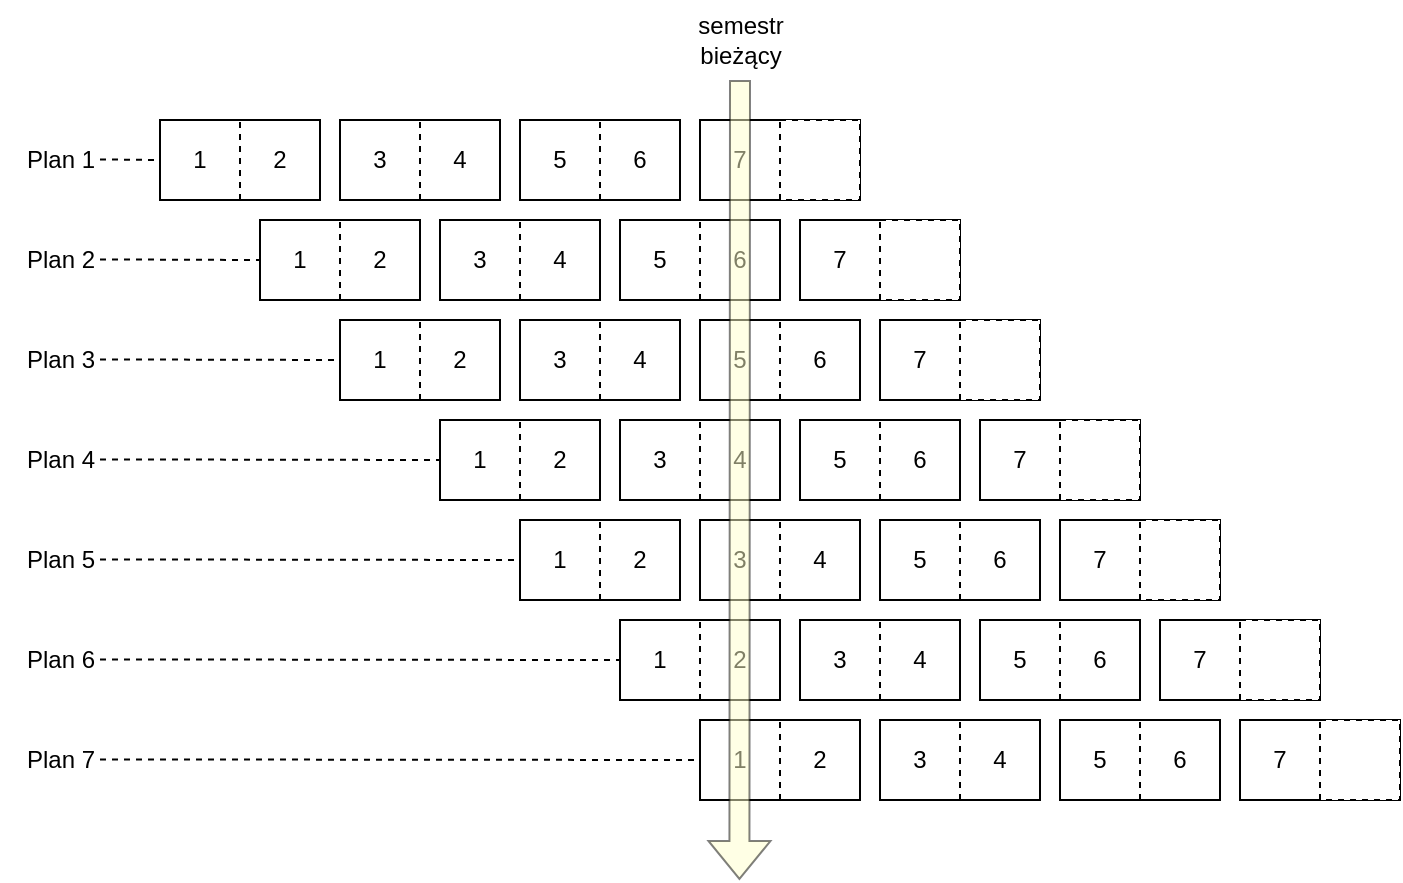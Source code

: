 <mxfile version="24.7.8">
  <diagram name="Strona-1" id="Xl9JMCwNvS2fO5U7rrJG">
    <mxGraphModel dx="1185" dy="639" grid="1" gridSize="10" guides="1" tooltips="1" connect="1" arrows="1" fold="1" page="1" pageScale="1" pageWidth="827" pageHeight="1169" math="0" shadow="0">
      <root>
        <mxCell id="0" />
        <mxCell id="1" parent="0" />
        <mxCell id="oQ5xpOscNwTSuBOCqcio-7" value="Plan 1" style="text;html=1;align=center;verticalAlign=middle;resizable=0;points=[];autosize=1;strokeColor=none;fillColor=none;" vertex="1" parent="1">
          <mxGeometry x="40" y="85" width="60" height="30" as="geometry" />
        </mxCell>
        <mxCell id="6Tp1pISN4fMK60HC6Saa-381" value="" style="group" parent="1" vertex="1" connectable="0">
          <mxGeometry x="390" y="380" width="350" height="40" as="geometry" />
        </mxCell>
        <mxCell id="6Tp1pISN4fMK60HC6Saa-382" value="" style="group" parent="6Tp1pISN4fMK60HC6Saa-381" vertex="1" connectable="0">
          <mxGeometry width="80" height="40" as="geometry" />
        </mxCell>
        <mxCell id="6Tp1pISN4fMK60HC6Saa-383" value="" style="rounded=0;whiteSpace=wrap;html=1;" parent="6Tp1pISN4fMK60HC6Saa-382" vertex="1">
          <mxGeometry width="80" height="40" as="geometry" />
        </mxCell>
        <mxCell id="6Tp1pISN4fMK60HC6Saa-384" value="" style="endArrow=none;dashed=1;html=1;rounded=0;exitX=0.5;exitY=1;exitDx=0;exitDy=0;" parent="6Tp1pISN4fMK60HC6Saa-382" source="6Tp1pISN4fMK60HC6Saa-383" edge="1">
          <mxGeometry width="50" height="50" relative="1" as="geometry">
            <mxPoint x="50" y="45" as="sourcePoint" />
            <mxPoint x="40" as="targetPoint" />
          </mxGeometry>
        </mxCell>
        <mxCell id="6Tp1pISN4fMK60HC6Saa-385" value="1" style="text;strokeColor=none;align=center;fillColor=none;html=1;verticalAlign=middle;whiteSpace=wrap;rounded=0;" parent="6Tp1pISN4fMK60HC6Saa-382" vertex="1">
          <mxGeometry width="40" height="40" as="geometry" />
        </mxCell>
        <mxCell id="6Tp1pISN4fMK60HC6Saa-386" value="2" style="text;strokeColor=none;align=center;fillColor=none;html=1;verticalAlign=middle;whiteSpace=wrap;rounded=0;" parent="6Tp1pISN4fMK60HC6Saa-382" vertex="1">
          <mxGeometry x="40" width="40" height="40" as="geometry" />
        </mxCell>
        <mxCell id="6Tp1pISN4fMK60HC6Saa-387" value="" style="group" parent="6Tp1pISN4fMK60HC6Saa-381" vertex="1" connectable="0">
          <mxGeometry x="90" width="80" height="40" as="geometry" />
        </mxCell>
        <mxCell id="6Tp1pISN4fMK60HC6Saa-388" value="" style="rounded=0;whiteSpace=wrap;html=1;" parent="6Tp1pISN4fMK60HC6Saa-387" vertex="1">
          <mxGeometry width="80" height="40" as="geometry" />
        </mxCell>
        <mxCell id="6Tp1pISN4fMK60HC6Saa-389" value="" style="endArrow=none;dashed=1;html=1;rounded=0;exitX=0.5;exitY=1;exitDx=0;exitDy=0;" parent="6Tp1pISN4fMK60HC6Saa-387" source="6Tp1pISN4fMK60HC6Saa-388" edge="1">
          <mxGeometry width="50" height="50" relative="1" as="geometry">
            <mxPoint x="50" y="45" as="sourcePoint" />
            <mxPoint x="40" as="targetPoint" />
          </mxGeometry>
        </mxCell>
        <mxCell id="6Tp1pISN4fMK60HC6Saa-390" value="3" style="text;strokeColor=none;align=center;fillColor=none;html=1;verticalAlign=middle;whiteSpace=wrap;rounded=0;" parent="6Tp1pISN4fMK60HC6Saa-387" vertex="1">
          <mxGeometry width="40" height="40" as="geometry" />
        </mxCell>
        <mxCell id="6Tp1pISN4fMK60HC6Saa-391" value="4" style="text;strokeColor=none;align=center;fillColor=none;html=1;verticalAlign=middle;whiteSpace=wrap;rounded=0;" parent="6Tp1pISN4fMK60HC6Saa-387" vertex="1">
          <mxGeometry x="40" width="40" height="40" as="geometry" />
        </mxCell>
        <mxCell id="6Tp1pISN4fMK60HC6Saa-392" value="" style="group" parent="6Tp1pISN4fMK60HC6Saa-381" vertex="1" connectable="0">
          <mxGeometry x="180" width="80" height="40" as="geometry" />
        </mxCell>
        <mxCell id="6Tp1pISN4fMK60HC6Saa-393" value="" style="rounded=0;whiteSpace=wrap;html=1;" parent="6Tp1pISN4fMK60HC6Saa-392" vertex="1">
          <mxGeometry width="80" height="40" as="geometry" />
        </mxCell>
        <mxCell id="6Tp1pISN4fMK60HC6Saa-394" value="" style="endArrow=none;dashed=1;html=1;rounded=0;exitX=0.5;exitY=1;exitDx=0;exitDy=0;" parent="6Tp1pISN4fMK60HC6Saa-392" source="6Tp1pISN4fMK60HC6Saa-393" edge="1">
          <mxGeometry width="50" height="50" relative="1" as="geometry">
            <mxPoint x="50" y="45" as="sourcePoint" />
            <mxPoint x="40" as="targetPoint" />
          </mxGeometry>
        </mxCell>
        <mxCell id="6Tp1pISN4fMK60HC6Saa-395" value="5" style="text;strokeColor=none;align=center;fillColor=none;html=1;verticalAlign=middle;whiteSpace=wrap;rounded=0;" parent="6Tp1pISN4fMK60HC6Saa-392" vertex="1">
          <mxGeometry width="40" height="40" as="geometry" />
        </mxCell>
        <mxCell id="6Tp1pISN4fMK60HC6Saa-396" value="6" style="text;strokeColor=none;align=center;fillColor=none;html=1;verticalAlign=middle;whiteSpace=wrap;rounded=0;" parent="6Tp1pISN4fMK60HC6Saa-392" vertex="1">
          <mxGeometry x="40" width="40" height="40" as="geometry" />
        </mxCell>
        <mxCell id="6Tp1pISN4fMK60HC6Saa-397" value="" style="group" parent="6Tp1pISN4fMK60HC6Saa-381" vertex="1" connectable="0">
          <mxGeometry x="270" width="80" height="40" as="geometry" />
        </mxCell>
        <mxCell id="6Tp1pISN4fMK60HC6Saa-398" value="" style="rounded=0;whiteSpace=wrap;html=1;" parent="6Tp1pISN4fMK60HC6Saa-397" vertex="1">
          <mxGeometry width="80" height="40" as="geometry" />
        </mxCell>
        <mxCell id="6Tp1pISN4fMK60HC6Saa-399" value="" style="endArrow=none;dashed=1;html=1;rounded=0;exitX=0.5;exitY=1;exitDx=0;exitDy=0;" parent="6Tp1pISN4fMK60HC6Saa-397" source="6Tp1pISN4fMK60HC6Saa-398" edge="1">
          <mxGeometry width="50" height="50" relative="1" as="geometry">
            <mxPoint x="50" y="45" as="sourcePoint" />
            <mxPoint x="40" as="targetPoint" />
          </mxGeometry>
        </mxCell>
        <mxCell id="6Tp1pISN4fMK60HC6Saa-400" value="7" style="text;strokeColor=none;align=center;fillColor=none;html=1;verticalAlign=middle;whiteSpace=wrap;rounded=0;" parent="6Tp1pISN4fMK60HC6Saa-397" vertex="1">
          <mxGeometry width="40" height="40" as="geometry" />
        </mxCell>
        <mxCell id="6Tp1pISN4fMK60HC6Saa-401" value="" style="whiteSpace=wrap;html=1;aspect=fixed;dashed=1;" parent="6Tp1pISN4fMK60HC6Saa-397" vertex="1">
          <mxGeometry x="40" width="40" height="40" as="geometry" />
        </mxCell>
        <mxCell id="6Tp1pISN4fMK60HC6Saa-360" value="" style="group" parent="1" vertex="1" connectable="0">
          <mxGeometry x="350" y="330" width="350" height="40" as="geometry" />
        </mxCell>
        <mxCell id="6Tp1pISN4fMK60HC6Saa-361" value="" style="group" parent="6Tp1pISN4fMK60HC6Saa-360" vertex="1" connectable="0">
          <mxGeometry width="80" height="40" as="geometry" />
        </mxCell>
        <mxCell id="6Tp1pISN4fMK60HC6Saa-362" value="" style="rounded=0;whiteSpace=wrap;html=1;" parent="6Tp1pISN4fMK60HC6Saa-361" vertex="1">
          <mxGeometry width="80" height="40" as="geometry" />
        </mxCell>
        <mxCell id="6Tp1pISN4fMK60HC6Saa-363" value="" style="endArrow=none;dashed=1;html=1;rounded=0;exitX=0.5;exitY=1;exitDx=0;exitDy=0;" parent="6Tp1pISN4fMK60HC6Saa-361" source="6Tp1pISN4fMK60HC6Saa-362" edge="1">
          <mxGeometry width="50" height="50" relative="1" as="geometry">
            <mxPoint x="50" y="45" as="sourcePoint" />
            <mxPoint x="40" as="targetPoint" />
          </mxGeometry>
        </mxCell>
        <mxCell id="6Tp1pISN4fMK60HC6Saa-364" value="1" style="text;strokeColor=none;align=center;fillColor=none;html=1;verticalAlign=middle;whiteSpace=wrap;rounded=0;" parent="6Tp1pISN4fMK60HC6Saa-361" vertex="1">
          <mxGeometry width="40" height="40" as="geometry" />
        </mxCell>
        <mxCell id="6Tp1pISN4fMK60HC6Saa-365" value="2" style="text;strokeColor=none;align=center;fillColor=none;html=1;verticalAlign=middle;whiteSpace=wrap;rounded=0;" parent="6Tp1pISN4fMK60HC6Saa-361" vertex="1">
          <mxGeometry x="40" width="40" height="40" as="geometry" />
        </mxCell>
        <mxCell id="6Tp1pISN4fMK60HC6Saa-366" value="" style="group" parent="6Tp1pISN4fMK60HC6Saa-360" vertex="1" connectable="0">
          <mxGeometry x="90" width="80" height="40" as="geometry" />
        </mxCell>
        <mxCell id="6Tp1pISN4fMK60HC6Saa-367" value="" style="rounded=0;whiteSpace=wrap;html=1;" parent="6Tp1pISN4fMK60HC6Saa-366" vertex="1">
          <mxGeometry width="80" height="40" as="geometry" />
        </mxCell>
        <mxCell id="6Tp1pISN4fMK60HC6Saa-368" value="" style="endArrow=none;dashed=1;html=1;rounded=0;exitX=0.5;exitY=1;exitDx=0;exitDy=0;" parent="6Tp1pISN4fMK60HC6Saa-366" source="6Tp1pISN4fMK60HC6Saa-367" edge="1">
          <mxGeometry width="50" height="50" relative="1" as="geometry">
            <mxPoint x="50" y="45" as="sourcePoint" />
            <mxPoint x="40" as="targetPoint" />
          </mxGeometry>
        </mxCell>
        <mxCell id="6Tp1pISN4fMK60HC6Saa-369" value="3" style="text;strokeColor=none;align=center;fillColor=none;html=1;verticalAlign=middle;whiteSpace=wrap;rounded=0;" parent="6Tp1pISN4fMK60HC6Saa-366" vertex="1">
          <mxGeometry width="40" height="40" as="geometry" />
        </mxCell>
        <mxCell id="6Tp1pISN4fMK60HC6Saa-370" value="4" style="text;strokeColor=none;align=center;fillColor=none;html=1;verticalAlign=middle;whiteSpace=wrap;rounded=0;" parent="6Tp1pISN4fMK60HC6Saa-366" vertex="1">
          <mxGeometry x="40" width="40" height="40" as="geometry" />
        </mxCell>
        <mxCell id="6Tp1pISN4fMK60HC6Saa-371" value="" style="group" parent="6Tp1pISN4fMK60HC6Saa-360" vertex="1" connectable="0">
          <mxGeometry x="180" width="80" height="40" as="geometry" />
        </mxCell>
        <mxCell id="6Tp1pISN4fMK60HC6Saa-372" value="" style="rounded=0;whiteSpace=wrap;html=1;" parent="6Tp1pISN4fMK60HC6Saa-371" vertex="1">
          <mxGeometry width="80" height="40" as="geometry" />
        </mxCell>
        <mxCell id="6Tp1pISN4fMK60HC6Saa-373" value="" style="endArrow=none;dashed=1;html=1;rounded=0;exitX=0.5;exitY=1;exitDx=0;exitDy=0;" parent="6Tp1pISN4fMK60HC6Saa-371" source="6Tp1pISN4fMK60HC6Saa-372" edge="1">
          <mxGeometry width="50" height="50" relative="1" as="geometry">
            <mxPoint x="50" y="45" as="sourcePoint" />
            <mxPoint x="40" as="targetPoint" />
          </mxGeometry>
        </mxCell>
        <mxCell id="6Tp1pISN4fMK60HC6Saa-374" value="5" style="text;strokeColor=none;align=center;fillColor=none;html=1;verticalAlign=middle;whiteSpace=wrap;rounded=0;" parent="6Tp1pISN4fMK60HC6Saa-371" vertex="1">
          <mxGeometry width="40" height="40" as="geometry" />
        </mxCell>
        <mxCell id="6Tp1pISN4fMK60HC6Saa-375" value="6" style="text;strokeColor=none;align=center;fillColor=none;html=1;verticalAlign=middle;whiteSpace=wrap;rounded=0;" parent="6Tp1pISN4fMK60HC6Saa-371" vertex="1">
          <mxGeometry x="40" width="40" height="40" as="geometry" />
        </mxCell>
        <mxCell id="6Tp1pISN4fMK60HC6Saa-376" value="" style="group" parent="6Tp1pISN4fMK60HC6Saa-360" vertex="1" connectable="0">
          <mxGeometry x="270" width="80" height="40" as="geometry" />
        </mxCell>
        <mxCell id="6Tp1pISN4fMK60HC6Saa-377" value="" style="rounded=0;whiteSpace=wrap;html=1;" parent="6Tp1pISN4fMK60HC6Saa-376" vertex="1">
          <mxGeometry width="80" height="40" as="geometry" />
        </mxCell>
        <mxCell id="6Tp1pISN4fMK60HC6Saa-378" value="" style="endArrow=none;dashed=1;html=1;rounded=0;exitX=0.5;exitY=1;exitDx=0;exitDy=0;" parent="6Tp1pISN4fMK60HC6Saa-376" source="6Tp1pISN4fMK60HC6Saa-377" edge="1">
          <mxGeometry width="50" height="50" relative="1" as="geometry">
            <mxPoint x="50" y="45" as="sourcePoint" />
            <mxPoint x="40" as="targetPoint" />
          </mxGeometry>
        </mxCell>
        <mxCell id="6Tp1pISN4fMK60HC6Saa-379" value="7" style="text;strokeColor=none;align=center;fillColor=none;html=1;verticalAlign=middle;whiteSpace=wrap;rounded=0;" parent="6Tp1pISN4fMK60HC6Saa-376" vertex="1">
          <mxGeometry width="40" height="40" as="geometry" />
        </mxCell>
        <mxCell id="6Tp1pISN4fMK60HC6Saa-380" value="" style="whiteSpace=wrap;html=1;aspect=fixed;dashed=1;" parent="6Tp1pISN4fMK60HC6Saa-376" vertex="1">
          <mxGeometry x="40" width="40" height="40" as="geometry" />
        </mxCell>
        <mxCell id="6Tp1pISN4fMK60HC6Saa-339" value="" style="group" parent="1" vertex="1" connectable="0">
          <mxGeometry x="300" y="280" width="350" height="40" as="geometry" />
        </mxCell>
        <mxCell id="6Tp1pISN4fMK60HC6Saa-340" value="" style="group" parent="6Tp1pISN4fMK60HC6Saa-339" vertex="1" connectable="0">
          <mxGeometry width="80" height="40" as="geometry" />
        </mxCell>
        <mxCell id="6Tp1pISN4fMK60HC6Saa-341" value="" style="rounded=0;whiteSpace=wrap;html=1;" parent="6Tp1pISN4fMK60HC6Saa-340" vertex="1">
          <mxGeometry width="80" height="40" as="geometry" />
        </mxCell>
        <mxCell id="6Tp1pISN4fMK60HC6Saa-342" value="" style="endArrow=none;dashed=1;html=1;rounded=0;exitX=0.5;exitY=1;exitDx=0;exitDy=0;" parent="6Tp1pISN4fMK60HC6Saa-340" source="6Tp1pISN4fMK60HC6Saa-341" edge="1">
          <mxGeometry width="50" height="50" relative="1" as="geometry">
            <mxPoint x="50" y="45" as="sourcePoint" />
            <mxPoint x="40" as="targetPoint" />
          </mxGeometry>
        </mxCell>
        <mxCell id="6Tp1pISN4fMK60HC6Saa-343" value="1" style="text;strokeColor=none;align=center;fillColor=none;html=1;verticalAlign=middle;whiteSpace=wrap;rounded=0;" parent="6Tp1pISN4fMK60HC6Saa-340" vertex="1">
          <mxGeometry width="40" height="40" as="geometry" />
        </mxCell>
        <mxCell id="6Tp1pISN4fMK60HC6Saa-344" value="2" style="text;strokeColor=none;align=center;fillColor=none;html=1;verticalAlign=middle;whiteSpace=wrap;rounded=0;" parent="6Tp1pISN4fMK60HC6Saa-340" vertex="1">
          <mxGeometry x="40" width="40" height="40" as="geometry" />
        </mxCell>
        <mxCell id="6Tp1pISN4fMK60HC6Saa-345" value="" style="group" parent="6Tp1pISN4fMK60HC6Saa-339" vertex="1" connectable="0">
          <mxGeometry x="90" width="80" height="40" as="geometry" />
        </mxCell>
        <mxCell id="6Tp1pISN4fMK60HC6Saa-346" value="" style="rounded=0;whiteSpace=wrap;html=1;" parent="6Tp1pISN4fMK60HC6Saa-345" vertex="1">
          <mxGeometry width="80" height="40" as="geometry" />
        </mxCell>
        <mxCell id="6Tp1pISN4fMK60HC6Saa-347" value="" style="endArrow=none;dashed=1;html=1;rounded=0;exitX=0.5;exitY=1;exitDx=0;exitDy=0;" parent="6Tp1pISN4fMK60HC6Saa-345" source="6Tp1pISN4fMK60HC6Saa-346" edge="1">
          <mxGeometry width="50" height="50" relative="1" as="geometry">
            <mxPoint x="50" y="45" as="sourcePoint" />
            <mxPoint x="40" as="targetPoint" />
          </mxGeometry>
        </mxCell>
        <mxCell id="6Tp1pISN4fMK60HC6Saa-348" value="3" style="text;strokeColor=none;align=center;fillColor=none;html=1;verticalAlign=middle;whiteSpace=wrap;rounded=0;" parent="6Tp1pISN4fMK60HC6Saa-345" vertex="1">
          <mxGeometry width="40" height="40" as="geometry" />
        </mxCell>
        <mxCell id="6Tp1pISN4fMK60HC6Saa-349" value="4" style="text;strokeColor=none;align=center;fillColor=none;html=1;verticalAlign=middle;whiteSpace=wrap;rounded=0;" parent="6Tp1pISN4fMK60HC6Saa-345" vertex="1">
          <mxGeometry x="40" width="40" height="40" as="geometry" />
        </mxCell>
        <mxCell id="6Tp1pISN4fMK60HC6Saa-350" value="" style="group" parent="6Tp1pISN4fMK60HC6Saa-339" vertex="1" connectable="0">
          <mxGeometry x="180" width="80" height="40" as="geometry" />
        </mxCell>
        <mxCell id="6Tp1pISN4fMK60HC6Saa-351" value="" style="rounded=0;whiteSpace=wrap;html=1;" parent="6Tp1pISN4fMK60HC6Saa-350" vertex="1">
          <mxGeometry width="80" height="40" as="geometry" />
        </mxCell>
        <mxCell id="6Tp1pISN4fMK60HC6Saa-352" value="" style="endArrow=none;dashed=1;html=1;rounded=0;exitX=0.5;exitY=1;exitDx=0;exitDy=0;" parent="6Tp1pISN4fMK60HC6Saa-350" source="6Tp1pISN4fMK60HC6Saa-351" edge="1">
          <mxGeometry width="50" height="50" relative="1" as="geometry">
            <mxPoint x="50" y="45" as="sourcePoint" />
            <mxPoint x="40" as="targetPoint" />
          </mxGeometry>
        </mxCell>
        <mxCell id="6Tp1pISN4fMK60HC6Saa-353" value="5" style="text;strokeColor=none;align=center;fillColor=none;html=1;verticalAlign=middle;whiteSpace=wrap;rounded=0;" parent="6Tp1pISN4fMK60HC6Saa-350" vertex="1">
          <mxGeometry width="40" height="40" as="geometry" />
        </mxCell>
        <mxCell id="6Tp1pISN4fMK60HC6Saa-354" value="6" style="text;strokeColor=none;align=center;fillColor=none;html=1;verticalAlign=middle;whiteSpace=wrap;rounded=0;" parent="6Tp1pISN4fMK60HC6Saa-350" vertex="1">
          <mxGeometry x="40" width="40" height="40" as="geometry" />
        </mxCell>
        <mxCell id="6Tp1pISN4fMK60HC6Saa-355" value="" style="group" parent="6Tp1pISN4fMK60HC6Saa-339" vertex="1" connectable="0">
          <mxGeometry x="270" width="80" height="40" as="geometry" />
        </mxCell>
        <mxCell id="6Tp1pISN4fMK60HC6Saa-356" value="" style="rounded=0;whiteSpace=wrap;html=1;" parent="6Tp1pISN4fMK60HC6Saa-355" vertex="1">
          <mxGeometry width="80" height="40" as="geometry" />
        </mxCell>
        <mxCell id="6Tp1pISN4fMK60HC6Saa-357" value="" style="endArrow=none;dashed=1;html=1;rounded=0;exitX=0.5;exitY=1;exitDx=0;exitDy=0;" parent="6Tp1pISN4fMK60HC6Saa-355" source="6Tp1pISN4fMK60HC6Saa-356" edge="1">
          <mxGeometry width="50" height="50" relative="1" as="geometry">
            <mxPoint x="50" y="45" as="sourcePoint" />
            <mxPoint x="40" as="targetPoint" />
          </mxGeometry>
        </mxCell>
        <mxCell id="6Tp1pISN4fMK60HC6Saa-358" value="7" style="text;strokeColor=none;align=center;fillColor=none;html=1;verticalAlign=middle;whiteSpace=wrap;rounded=0;" parent="6Tp1pISN4fMK60HC6Saa-355" vertex="1">
          <mxGeometry width="40" height="40" as="geometry" />
        </mxCell>
        <mxCell id="6Tp1pISN4fMK60HC6Saa-359" value="" style="whiteSpace=wrap;html=1;aspect=fixed;dashed=1;" parent="6Tp1pISN4fMK60HC6Saa-355" vertex="1">
          <mxGeometry x="40" width="40" height="40" as="geometry" />
        </mxCell>
        <mxCell id="6Tp1pISN4fMK60HC6Saa-275" value="" style="group" parent="1" vertex="1" connectable="0">
          <mxGeometry x="120" y="80" width="350" height="40" as="geometry" />
        </mxCell>
        <mxCell id="6Tp1pISN4fMK60HC6Saa-3" value="" style="group" parent="6Tp1pISN4fMK60HC6Saa-275" vertex="1" connectable="0">
          <mxGeometry width="80" height="40" as="geometry" />
        </mxCell>
        <mxCell id="6Tp1pISN4fMK60HC6Saa-1" value="" style="rounded=0;whiteSpace=wrap;html=1;" parent="6Tp1pISN4fMK60HC6Saa-3" vertex="1">
          <mxGeometry width="80" height="40" as="geometry" />
        </mxCell>
        <mxCell id="6Tp1pISN4fMK60HC6Saa-2" value="" style="endArrow=none;dashed=1;html=1;rounded=0;exitX=0.5;exitY=1;exitDx=0;exitDy=0;" parent="6Tp1pISN4fMK60HC6Saa-3" source="6Tp1pISN4fMK60HC6Saa-1" edge="1">
          <mxGeometry width="50" height="50" relative="1" as="geometry">
            <mxPoint x="50" y="45" as="sourcePoint" />
            <mxPoint x="40" as="targetPoint" />
          </mxGeometry>
        </mxCell>
        <mxCell id="6Tp1pISN4fMK60HC6Saa-4" value="1" style="text;strokeColor=none;align=center;fillColor=none;html=1;verticalAlign=middle;whiteSpace=wrap;rounded=0;" parent="6Tp1pISN4fMK60HC6Saa-3" vertex="1">
          <mxGeometry width="40" height="40" as="geometry" />
        </mxCell>
        <mxCell id="6Tp1pISN4fMK60HC6Saa-9" value="2" style="text;strokeColor=none;align=center;fillColor=none;html=1;verticalAlign=middle;whiteSpace=wrap;rounded=0;" parent="6Tp1pISN4fMK60HC6Saa-3" vertex="1">
          <mxGeometry x="40" width="40" height="40" as="geometry" />
        </mxCell>
        <mxCell id="oQ5xpOscNwTSuBOCqcio-14" value="" style="endArrow=none;dashed=1;html=1;rounded=0;" edge="1" parent="6Tp1pISN4fMK60HC6Saa-3">
          <mxGeometry width="50" height="50" relative="1" as="geometry">
            <mxPoint x="-30" y="19.71" as="sourcePoint" />
            <mxPoint y="20" as="targetPoint" />
          </mxGeometry>
        </mxCell>
        <mxCell id="6Tp1pISN4fMK60HC6Saa-10" value="" style="group" parent="6Tp1pISN4fMK60HC6Saa-275" vertex="1" connectable="0">
          <mxGeometry x="90" width="80" height="40" as="geometry" />
        </mxCell>
        <mxCell id="6Tp1pISN4fMK60HC6Saa-11" value="" style="rounded=0;whiteSpace=wrap;html=1;" parent="6Tp1pISN4fMK60HC6Saa-10" vertex="1">
          <mxGeometry width="80" height="40" as="geometry" />
        </mxCell>
        <mxCell id="6Tp1pISN4fMK60HC6Saa-12" value="" style="endArrow=none;dashed=1;html=1;rounded=0;exitX=0.5;exitY=1;exitDx=0;exitDy=0;" parent="6Tp1pISN4fMK60HC6Saa-10" source="6Tp1pISN4fMK60HC6Saa-11" edge="1">
          <mxGeometry width="50" height="50" relative="1" as="geometry">
            <mxPoint x="50" y="45" as="sourcePoint" />
            <mxPoint x="40" as="targetPoint" />
          </mxGeometry>
        </mxCell>
        <mxCell id="6Tp1pISN4fMK60HC6Saa-13" value="3" style="text;strokeColor=none;align=center;fillColor=none;html=1;verticalAlign=middle;whiteSpace=wrap;rounded=0;" parent="6Tp1pISN4fMK60HC6Saa-10" vertex="1">
          <mxGeometry width="40" height="40" as="geometry" />
        </mxCell>
        <mxCell id="6Tp1pISN4fMK60HC6Saa-14" value="4" style="text;strokeColor=none;align=center;fillColor=none;html=1;verticalAlign=middle;whiteSpace=wrap;rounded=0;" parent="6Tp1pISN4fMK60HC6Saa-10" vertex="1">
          <mxGeometry x="40" width="40" height="40" as="geometry" />
        </mxCell>
        <mxCell id="6Tp1pISN4fMK60HC6Saa-16" value="" style="group" parent="6Tp1pISN4fMK60HC6Saa-275" vertex="1" connectable="0">
          <mxGeometry x="180" width="80" height="40" as="geometry" />
        </mxCell>
        <mxCell id="6Tp1pISN4fMK60HC6Saa-17" value="" style="rounded=0;whiteSpace=wrap;html=1;" parent="6Tp1pISN4fMK60HC6Saa-16" vertex="1">
          <mxGeometry width="80" height="40" as="geometry" />
        </mxCell>
        <mxCell id="6Tp1pISN4fMK60HC6Saa-18" value="" style="endArrow=none;dashed=1;html=1;rounded=0;exitX=0.5;exitY=1;exitDx=0;exitDy=0;" parent="6Tp1pISN4fMK60HC6Saa-16" source="6Tp1pISN4fMK60HC6Saa-17" edge="1">
          <mxGeometry width="50" height="50" relative="1" as="geometry">
            <mxPoint x="50" y="45" as="sourcePoint" />
            <mxPoint x="40" as="targetPoint" />
          </mxGeometry>
        </mxCell>
        <mxCell id="6Tp1pISN4fMK60HC6Saa-19" value="5" style="text;strokeColor=none;align=center;fillColor=none;html=1;verticalAlign=middle;whiteSpace=wrap;rounded=0;" parent="6Tp1pISN4fMK60HC6Saa-16" vertex="1">
          <mxGeometry width="40" height="40" as="geometry" />
        </mxCell>
        <mxCell id="6Tp1pISN4fMK60HC6Saa-20" value="6" style="text;strokeColor=none;align=center;fillColor=none;html=1;verticalAlign=middle;whiteSpace=wrap;rounded=0;" parent="6Tp1pISN4fMK60HC6Saa-16" vertex="1">
          <mxGeometry x="40" width="40" height="40" as="geometry" />
        </mxCell>
        <mxCell id="6Tp1pISN4fMK60HC6Saa-21" value="" style="group" parent="6Tp1pISN4fMK60HC6Saa-275" vertex="1" connectable="0">
          <mxGeometry x="270" width="80" height="40" as="geometry" />
        </mxCell>
        <mxCell id="6Tp1pISN4fMK60HC6Saa-22" value="" style="rounded=0;whiteSpace=wrap;html=1;" parent="6Tp1pISN4fMK60HC6Saa-21" vertex="1">
          <mxGeometry width="80" height="40" as="geometry" />
        </mxCell>
        <mxCell id="6Tp1pISN4fMK60HC6Saa-23" value="" style="endArrow=none;dashed=1;html=1;rounded=0;exitX=0.5;exitY=1;exitDx=0;exitDy=0;" parent="6Tp1pISN4fMK60HC6Saa-21" source="6Tp1pISN4fMK60HC6Saa-22" edge="1">
          <mxGeometry width="50" height="50" relative="1" as="geometry">
            <mxPoint x="50" y="45" as="sourcePoint" />
            <mxPoint x="40" as="targetPoint" />
          </mxGeometry>
        </mxCell>
        <mxCell id="6Tp1pISN4fMK60HC6Saa-24" value="7" style="text;strokeColor=none;align=center;fillColor=none;html=1;verticalAlign=middle;whiteSpace=wrap;rounded=0;" parent="6Tp1pISN4fMK60HC6Saa-21" vertex="1">
          <mxGeometry width="40" height="40" as="geometry" />
        </mxCell>
        <mxCell id="6Tp1pISN4fMK60HC6Saa-26" value="" style="whiteSpace=wrap;html=1;aspect=fixed;dashed=1;" parent="6Tp1pISN4fMK60HC6Saa-21" vertex="1">
          <mxGeometry x="40" width="40" height="40" as="geometry" />
        </mxCell>
        <mxCell id="6Tp1pISN4fMK60HC6Saa-276" value="" style="group" parent="1" vertex="1" connectable="0">
          <mxGeometry x="170" y="130" width="350" height="40" as="geometry" />
        </mxCell>
        <mxCell id="6Tp1pISN4fMK60HC6Saa-277" value="" style="group" parent="6Tp1pISN4fMK60HC6Saa-276" vertex="1" connectable="0">
          <mxGeometry width="80" height="40" as="geometry" />
        </mxCell>
        <mxCell id="6Tp1pISN4fMK60HC6Saa-278" value="" style="rounded=0;whiteSpace=wrap;html=1;" parent="6Tp1pISN4fMK60HC6Saa-277" vertex="1">
          <mxGeometry width="80" height="40" as="geometry" />
        </mxCell>
        <mxCell id="6Tp1pISN4fMK60HC6Saa-279" value="" style="endArrow=none;dashed=1;html=1;rounded=0;exitX=0.5;exitY=1;exitDx=0;exitDy=0;" parent="6Tp1pISN4fMK60HC6Saa-277" source="6Tp1pISN4fMK60HC6Saa-278" edge="1">
          <mxGeometry width="50" height="50" relative="1" as="geometry">
            <mxPoint x="50" y="45" as="sourcePoint" />
            <mxPoint x="40" as="targetPoint" />
          </mxGeometry>
        </mxCell>
        <mxCell id="6Tp1pISN4fMK60HC6Saa-280" value="1" style="text;strokeColor=none;align=center;fillColor=none;html=1;verticalAlign=middle;whiteSpace=wrap;rounded=0;" parent="6Tp1pISN4fMK60HC6Saa-277" vertex="1">
          <mxGeometry width="40" height="40" as="geometry" />
        </mxCell>
        <mxCell id="6Tp1pISN4fMK60HC6Saa-281" value="2" style="text;strokeColor=none;align=center;fillColor=none;html=1;verticalAlign=middle;whiteSpace=wrap;rounded=0;" parent="6Tp1pISN4fMK60HC6Saa-277" vertex="1">
          <mxGeometry x="40" width="40" height="40" as="geometry" />
        </mxCell>
        <mxCell id="6Tp1pISN4fMK60HC6Saa-282" value="" style="group" parent="6Tp1pISN4fMK60HC6Saa-276" vertex="1" connectable="0">
          <mxGeometry x="90" width="80" height="40" as="geometry" />
        </mxCell>
        <mxCell id="6Tp1pISN4fMK60HC6Saa-283" value="" style="rounded=0;whiteSpace=wrap;html=1;" parent="6Tp1pISN4fMK60HC6Saa-282" vertex="1">
          <mxGeometry width="80" height="40" as="geometry" />
        </mxCell>
        <mxCell id="6Tp1pISN4fMK60HC6Saa-284" value="" style="endArrow=none;dashed=1;html=1;rounded=0;exitX=0.5;exitY=1;exitDx=0;exitDy=0;" parent="6Tp1pISN4fMK60HC6Saa-282" source="6Tp1pISN4fMK60HC6Saa-283" edge="1">
          <mxGeometry width="50" height="50" relative="1" as="geometry">
            <mxPoint x="50" y="45" as="sourcePoint" />
            <mxPoint x="40" as="targetPoint" />
          </mxGeometry>
        </mxCell>
        <mxCell id="6Tp1pISN4fMK60HC6Saa-285" value="3" style="text;strokeColor=none;align=center;fillColor=none;html=1;verticalAlign=middle;whiteSpace=wrap;rounded=0;" parent="6Tp1pISN4fMK60HC6Saa-282" vertex="1">
          <mxGeometry width="40" height="40" as="geometry" />
        </mxCell>
        <mxCell id="6Tp1pISN4fMK60HC6Saa-286" value="4" style="text;strokeColor=none;align=center;fillColor=none;html=1;verticalAlign=middle;whiteSpace=wrap;rounded=0;" parent="6Tp1pISN4fMK60HC6Saa-282" vertex="1">
          <mxGeometry x="40" width="40" height="40" as="geometry" />
        </mxCell>
        <mxCell id="6Tp1pISN4fMK60HC6Saa-287" value="" style="group" parent="6Tp1pISN4fMK60HC6Saa-276" vertex="1" connectable="0">
          <mxGeometry x="180" width="80" height="40" as="geometry" />
        </mxCell>
        <mxCell id="6Tp1pISN4fMK60HC6Saa-288" value="" style="rounded=0;whiteSpace=wrap;html=1;" parent="6Tp1pISN4fMK60HC6Saa-287" vertex="1">
          <mxGeometry width="80" height="40" as="geometry" />
        </mxCell>
        <mxCell id="6Tp1pISN4fMK60HC6Saa-289" value="" style="endArrow=none;dashed=1;html=1;rounded=0;exitX=0.5;exitY=1;exitDx=0;exitDy=0;" parent="6Tp1pISN4fMK60HC6Saa-287" source="6Tp1pISN4fMK60HC6Saa-288" edge="1">
          <mxGeometry width="50" height="50" relative="1" as="geometry">
            <mxPoint x="50" y="45" as="sourcePoint" />
            <mxPoint x="40" as="targetPoint" />
          </mxGeometry>
        </mxCell>
        <mxCell id="6Tp1pISN4fMK60HC6Saa-290" value="5" style="text;strokeColor=none;align=center;fillColor=none;html=1;verticalAlign=middle;whiteSpace=wrap;rounded=0;" parent="6Tp1pISN4fMK60HC6Saa-287" vertex="1">
          <mxGeometry width="40" height="40" as="geometry" />
        </mxCell>
        <mxCell id="6Tp1pISN4fMK60HC6Saa-291" value="6" style="text;strokeColor=none;align=center;fillColor=none;html=1;verticalAlign=middle;whiteSpace=wrap;rounded=0;" parent="6Tp1pISN4fMK60HC6Saa-287" vertex="1">
          <mxGeometry x="40" width="40" height="40" as="geometry" />
        </mxCell>
        <mxCell id="6Tp1pISN4fMK60HC6Saa-292" value="" style="group" parent="6Tp1pISN4fMK60HC6Saa-276" vertex="1" connectable="0">
          <mxGeometry x="270" width="80" height="40" as="geometry" />
        </mxCell>
        <mxCell id="6Tp1pISN4fMK60HC6Saa-293" value="" style="rounded=0;whiteSpace=wrap;html=1;" parent="6Tp1pISN4fMK60HC6Saa-292" vertex="1">
          <mxGeometry width="80" height="40" as="geometry" />
        </mxCell>
        <mxCell id="6Tp1pISN4fMK60HC6Saa-294" value="" style="endArrow=none;dashed=1;html=1;rounded=0;exitX=0.5;exitY=1;exitDx=0;exitDy=0;" parent="6Tp1pISN4fMK60HC6Saa-292" source="6Tp1pISN4fMK60HC6Saa-293" edge="1">
          <mxGeometry width="50" height="50" relative="1" as="geometry">
            <mxPoint x="50" y="45" as="sourcePoint" />
            <mxPoint x="40" as="targetPoint" />
          </mxGeometry>
        </mxCell>
        <mxCell id="6Tp1pISN4fMK60HC6Saa-295" value="7" style="text;strokeColor=none;align=center;fillColor=none;html=1;verticalAlign=middle;whiteSpace=wrap;rounded=0;" parent="6Tp1pISN4fMK60HC6Saa-292" vertex="1">
          <mxGeometry width="40" height="40" as="geometry" />
        </mxCell>
        <mxCell id="6Tp1pISN4fMK60HC6Saa-296" value="" style="whiteSpace=wrap;html=1;aspect=fixed;dashed=1;" parent="6Tp1pISN4fMK60HC6Saa-292" vertex="1">
          <mxGeometry x="40" width="40" height="40" as="geometry" />
        </mxCell>
        <mxCell id="6Tp1pISN4fMK60HC6Saa-297" value="" style="group" parent="1" vertex="1" connectable="0">
          <mxGeometry x="210" y="180" width="350" height="40" as="geometry" />
        </mxCell>
        <mxCell id="6Tp1pISN4fMK60HC6Saa-298" value="" style="group" parent="6Tp1pISN4fMK60HC6Saa-297" vertex="1" connectable="0">
          <mxGeometry width="80" height="40" as="geometry" />
        </mxCell>
        <mxCell id="6Tp1pISN4fMK60HC6Saa-299" value="" style="rounded=0;whiteSpace=wrap;html=1;" parent="6Tp1pISN4fMK60HC6Saa-298" vertex="1">
          <mxGeometry width="80" height="40" as="geometry" />
        </mxCell>
        <mxCell id="6Tp1pISN4fMK60HC6Saa-300" value="" style="endArrow=none;dashed=1;html=1;rounded=0;exitX=0.5;exitY=1;exitDx=0;exitDy=0;" parent="6Tp1pISN4fMK60HC6Saa-298" source="6Tp1pISN4fMK60HC6Saa-299" edge="1">
          <mxGeometry width="50" height="50" relative="1" as="geometry">
            <mxPoint x="50" y="45" as="sourcePoint" />
            <mxPoint x="40" as="targetPoint" />
          </mxGeometry>
        </mxCell>
        <mxCell id="6Tp1pISN4fMK60HC6Saa-301" value="1" style="text;strokeColor=none;align=center;fillColor=none;html=1;verticalAlign=middle;whiteSpace=wrap;rounded=0;" parent="6Tp1pISN4fMK60HC6Saa-298" vertex="1">
          <mxGeometry width="40" height="40" as="geometry" />
        </mxCell>
        <mxCell id="6Tp1pISN4fMK60HC6Saa-302" value="2" style="text;strokeColor=none;align=center;fillColor=none;html=1;verticalAlign=middle;whiteSpace=wrap;rounded=0;" parent="6Tp1pISN4fMK60HC6Saa-298" vertex="1">
          <mxGeometry x="40" width="40" height="40" as="geometry" />
        </mxCell>
        <mxCell id="6Tp1pISN4fMK60HC6Saa-303" value="" style="group" parent="6Tp1pISN4fMK60HC6Saa-297" vertex="1" connectable="0">
          <mxGeometry x="90" width="80" height="40" as="geometry" />
        </mxCell>
        <mxCell id="6Tp1pISN4fMK60HC6Saa-304" value="" style="rounded=0;whiteSpace=wrap;html=1;" parent="6Tp1pISN4fMK60HC6Saa-303" vertex="1">
          <mxGeometry width="80" height="40" as="geometry" />
        </mxCell>
        <mxCell id="6Tp1pISN4fMK60HC6Saa-305" value="" style="endArrow=none;dashed=1;html=1;rounded=0;exitX=0.5;exitY=1;exitDx=0;exitDy=0;" parent="6Tp1pISN4fMK60HC6Saa-303" source="6Tp1pISN4fMK60HC6Saa-304" edge="1">
          <mxGeometry width="50" height="50" relative="1" as="geometry">
            <mxPoint x="50" y="45" as="sourcePoint" />
            <mxPoint x="40" as="targetPoint" />
          </mxGeometry>
        </mxCell>
        <mxCell id="6Tp1pISN4fMK60HC6Saa-306" value="3" style="text;strokeColor=none;align=center;fillColor=none;html=1;verticalAlign=middle;whiteSpace=wrap;rounded=0;" parent="6Tp1pISN4fMK60HC6Saa-303" vertex="1">
          <mxGeometry width="40" height="40" as="geometry" />
        </mxCell>
        <mxCell id="6Tp1pISN4fMK60HC6Saa-307" value="4" style="text;strokeColor=none;align=center;fillColor=none;html=1;verticalAlign=middle;whiteSpace=wrap;rounded=0;" parent="6Tp1pISN4fMK60HC6Saa-303" vertex="1">
          <mxGeometry x="40" width="40" height="40" as="geometry" />
        </mxCell>
        <mxCell id="6Tp1pISN4fMK60HC6Saa-308" value="" style="group" parent="6Tp1pISN4fMK60HC6Saa-297" vertex="1" connectable="0">
          <mxGeometry x="180" width="80" height="40" as="geometry" />
        </mxCell>
        <mxCell id="6Tp1pISN4fMK60HC6Saa-309" value="" style="rounded=0;whiteSpace=wrap;html=1;" parent="6Tp1pISN4fMK60HC6Saa-308" vertex="1">
          <mxGeometry width="80" height="40" as="geometry" />
        </mxCell>
        <mxCell id="6Tp1pISN4fMK60HC6Saa-310" value="" style="endArrow=none;dashed=1;html=1;rounded=0;exitX=0.5;exitY=1;exitDx=0;exitDy=0;" parent="6Tp1pISN4fMK60HC6Saa-308" source="6Tp1pISN4fMK60HC6Saa-309" edge="1">
          <mxGeometry width="50" height="50" relative="1" as="geometry">
            <mxPoint x="50" y="45" as="sourcePoint" />
            <mxPoint x="40" as="targetPoint" />
          </mxGeometry>
        </mxCell>
        <mxCell id="6Tp1pISN4fMK60HC6Saa-311" value="5" style="text;strokeColor=none;align=center;fillColor=none;html=1;verticalAlign=middle;whiteSpace=wrap;rounded=0;" parent="6Tp1pISN4fMK60HC6Saa-308" vertex="1">
          <mxGeometry width="40" height="40" as="geometry" />
        </mxCell>
        <mxCell id="6Tp1pISN4fMK60HC6Saa-312" value="6" style="text;strokeColor=none;align=center;fillColor=none;html=1;verticalAlign=middle;whiteSpace=wrap;rounded=0;" parent="6Tp1pISN4fMK60HC6Saa-308" vertex="1">
          <mxGeometry x="40" width="40" height="40" as="geometry" />
        </mxCell>
        <mxCell id="6Tp1pISN4fMK60HC6Saa-313" value="" style="group" parent="6Tp1pISN4fMK60HC6Saa-297" vertex="1" connectable="0">
          <mxGeometry x="270" width="80" height="40" as="geometry" />
        </mxCell>
        <mxCell id="6Tp1pISN4fMK60HC6Saa-314" value="" style="rounded=0;whiteSpace=wrap;html=1;" parent="6Tp1pISN4fMK60HC6Saa-313" vertex="1">
          <mxGeometry width="80" height="40" as="geometry" />
        </mxCell>
        <mxCell id="6Tp1pISN4fMK60HC6Saa-315" value="" style="endArrow=none;dashed=1;html=1;rounded=0;exitX=0.5;exitY=1;exitDx=0;exitDy=0;" parent="6Tp1pISN4fMK60HC6Saa-313" source="6Tp1pISN4fMK60HC6Saa-314" edge="1">
          <mxGeometry width="50" height="50" relative="1" as="geometry">
            <mxPoint x="50" y="45" as="sourcePoint" />
            <mxPoint x="40" as="targetPoint" />
          </mxGeometry>
        </mxCell>
        <mxCell id="6Tp1pISN4fMK60HC6Saa-316" value="7" style="text;strokeColor=none;align=center;fillColor=none;html=1;verticalAlign=middle;whiteSpace=wrap;rounded=0;" parent="6Tp1pISN4fMK60HC6Saa-313" vertex="1">
          <mxGeometry width="40" height="40" as="geometry" />
        </mxCell>
        <mxCell id="6Tp1pISN4fMK60HC6Saa-317" value="" style="whiteSpace=wrap;html=1;aspect=fixed;dashed=1;" parent="6Tp1pISN4fMK60HC6Saa-313" vertex="1">
          <mxGeometry x="40" width="40" height="40" as="geometry" />
        </mxCell>
        <mxCell id="6Tp1pISN4fMK60HC6Saa-318" value="" style="group" parent="1" vertex="1" connectable="0">
          <mxGeometry x="260" y="230" width="350" height="40" as="geometry" />
        </mxCell>
        <mxCell id="6Tp1pISN4fMK60HC6Saa-319" value="" style="group" parent="6Tp1pISN4fMK60HC6Saa-318" vertex="1" connectable="0">
          <mxGeometry width="80" height="40" as="geometry" />
        </mxCell>
        <mxCell id="6Tp1pISN4fMK60HC6Saa-320" value="" style="rounded=0;whiteSpace=wrap;html=1;" parent="6Tp1pISN4fMK60HC6Saa-319" vertex="1">
          <mxGeometry width="80" height="40" as="geometry" />
        </mxCell>
        <mxCell id="6Tp1pISN4fMK60HC6Saa-321" value="" style="endArrow=none;dashed=1;html=1;rounded=0;exitX=0.5;exitY=1;exitDx=0;exitDy=0;" parent="6Tp1pISN4fMK60HC6Saa-319" source="6Tp1pISN4fMK60HC6Saa-320" edge="1">
          <mxGeometry width="50" height="50" relative="1" as="geometry">
            <mxPoint x="50" y="45" as="sourcePoint" />
            <mxPoint x="40" as="targetPoint" />
          </mxGeometry>
        </mxCell>
        <mxCell id="6Tp1pISN4fMK60HC6Saa-322" value="1" style="text;strokeColor=none;align=center;fillColor=none;html=1;verticalAlign=middle;whiteSpace=wrap;rounded=0;" parent="6Tp1pISN4fMK60HC6Saa-319" vertex="1">
          <mxGeometry width="40" height="40" as="geometry" />
        </mxCell>
        <mxCell id="6Tp1pISN4fMK60HC6Saa-323" value="2" style="text;strokeColor=none;align=center;fillColor=none;html=1;verticalAlign=middle;whiteSpace=wrap;rounded=0;" parent="6Tp1pISN4fMK60HC6Saa-319" vertex="1">
          <mxGeometry x="40" width="40" height="40" as="geometry" />
        </mxCell>
        <mxCell id="6Tp1pISN4fMK60HC6Saa-324" value="" style="group" parent="6Tp1pISN4fMK60HC6Saa-318" vertex="1" connectable="0">
          <mxGeometry x="90" width="80" height="40" as="geometry" />
        </mxCell>
        <mxCell id="6Tp1pISN4fMK60HC6Saa-325" value="" style="rounded=0;whiteSpace=wrap;html=1;" parent="6Tp1pISN4fMK60HC6Saa-324" vertex="1">
          <mxGeometry width="80" height="40" as="geometry" />
        </mxCell>
        <mxCell id="6Tp1pISN4fMK60HC6Saa-326" value="" style="endArrow=none;dashed=1;html=1;rounded=0;exitX=0.5;exitY=1;exitDx=0;exitDy=0;" parent="6Tp1pISN4fMK60HC6Saa-324" source="6Tp1pISN4fMK60HC6Saa-325" edge="1">
          <mxGeometry width="50" height="50" relative="1" as="geometry">
            <mxPoint x="50" y="45" as="sourcePoint" />
            <mxPoint x="40" as="targetPoint" />
          </mxGeometry>
        </mxCell>
        <mxCell id="6Tp1pISN4fMK60HC6Saa-327" value="3" style="text;strokeColor=none;align=center;fillColor=none;html=1;verticalAlign=middle;whiteSpace=wrap;rounded=0;" parent="6Tp1pISN4fMK60HC6Saa-324" vertex="1">
          <mxGeometry width="40" height="40" as="geometry" />
        </mxCell>
        <mxCell id="6Tp1pISN4fMK60HC6Saa-328" value="4" style="text;strokeColor=none;align=center;fillColor=none;html=1;verticalAlign=middle;whiteSpace=wrap;rounded=0;" parent="6Tp1pISN4fMK60HC6Saa-324" vertex="1">
          <mxGeometry x="40" width="40" height="40" as="geometry" />
        </mxCell>
        <mxCell id="6Tp1pISN4fMK60HC6Saa-329" value="" style="group" parent="6Tp1pISN4fMK60HC6Saa-318" vertex="1" connectable="0">
          <mxGeometry x="180" width="80" height="40" as="geometry" />
        </mxCell>
        <mxCell id="6Tp1pISN4fMK60HC6Saa-330" value="" style="rounded=0;whiteSpace=wrap;html=1;" parent="6Tp1pISN4fMK60HC6Saa-329" vertex="1">
          <mxGeometry width="80" height="40" as="geometry" />
        </mxCell>
        <mxCell id="6Tp1pISN4fMK60HC6Saa-331" value="" style="endArrow=none;dashed=1;html=1;rounded=0;exitX=0.5;exitY=1;exitDx=0;exitDy=0;" parent="6Tp1pISN4fMK60HC6Saa-329" source="6Tp1pISN4fMK60HC6Saa-330" edge="1">
          <mxGeometry width="50" height="50" relative="1" as="geometry">
            <mxPoint x="50" y="45" as="sourcePoint" />
            <mxPoint x="40" as="targetPoint" />
          </mxGeometry>
        </mxCell>
        <mxCell id="6Tp1pISN4fMK60HC6Saa-332" value="5" style="text;strokeColor=none;align=center;fillColor=none;html=1;verticalAlign=middle;whiteSpace=wrap;rounded=0;" parent="6Tp1pISN4fMK60HC6Saa-329" vertex="1">
          <mxGeometry width="40" height="40" as="geometry" />
        </mxCell>
        <mxCell id="6Tp1pISN4fMK60HC6Saa-333" value="6" style="text;strokeColor=none;align=center;fillColor=none;html=1;verticalAlign=middle;whiteSpace=wrap;rounded=0;" parent="6Tp1pISN4fMK60HC6Saa-329" vertex="1">
          <mxGeometry x="40" width="40" height="40" as="geometry" />
        </mxCell>
        <mxCell id="6Tp1pISN4fMK60HC6Saa-334" value="" style="group" parent="6Tp1pISN4fMK60HC6Saa-318" vertex="1" connectable="0">
          <mxGeometry x="270" width="80" height="40" as="geometry" />
        </mxCell>
        <mxCell id="6Tp1pISN4fMK60HC6Saa-335" value="" style="rounded=0;whiteSpace=wrap;html=1;" parent="6Tp1pISN4fMK60HC6Saa-334" vertex="1">
          <mxGeometry width="80" height="40" as="geometry" />
        </mxCell>
        <mxCell id="6Tp1pISN4fMK60HC6Saa-336" value="" style="endArrow=none;dashed=1;html=1;rounded=0;exitX=0.5;exitY=1;exitDx=0;exitDy=0;" parent="6Tp1pISN4fMK60HC6Saa-334" source="6Tp1pISN4fMK60HC6Saa-335" edge="1">
          <mxGeometry width="50" height="50" relative="1" as="geometry">
            <mxPoint x="50" y="45" as="sourcePoint" />
            <mxPoint x="40" as="targetPoint" />
          </mxGeometry>
        </mxCell>
        <mxCell id="6Tp1pISN4fMK60HC6Saa-337" value="7" style="text;strokeColor=none;align=center;fillColor=none;html=1;verticalAlign=middle;whiteSpace=wrap;rounded=0;" parent="6Tp1pISN4fMK60HC6Saa-334" vertex="1">
          <mxGeometry width="40" height="40" as="geometry" />
        </mxCell>
        <mxCell id="6Tp1pISN4fMK60HC6Saa-338" value="" style="whiteSpace=wrap;html=1;aspect=fixed;dashed=1;" parent="6Tp1pISN4fMK60HC6Saa-334" vertex="1">
          <mxGeometry x="40" width="40" height="40" as="geometry" />
        </mxCell>
        <mxCell id="oQ5xpOscNwTSuBOCqcio-4" value="" style="shape=flexArrow;endArrow=classic;html=1;rounded=0;fillColor=#FFFFCC;opacity=50;" edge="1" parent="1">
          <mxGeometry width="50" height="50" relative="1" as="geometry">
            <mxPoint x="410" y="60" as="sourcePoint" />
            <mxPoint x="409.71" y="460" as="targetPoint" />
          </mxGeometry>
        </mxCell>
        <mxCell id="oQ5xpOscNwTSuBOCqcio-8" value="Plan 2" style="text;html=1;align=center;verticalAlign=middle;resizable=0;points=[];autosize=1;strokeColor=none;fillColor=none;" vertex="1" parent="1">
          <mxGeometry x="40" y="135" width="60" height="30" as="geometry" />
        </mxCell>
        <mxCell id="oQ5xpOscNwTSuBOCqcio-9" value="Plan 3" style="text;html=1;align=center;verticalAlign=middle;resizable=0;points=[];autosize=1;strokeColor=none;fillColor=none;" vertex="1" parent="1">
          <mxGeometry x="40" y="185" width="60" height="30" as="geometry" />
        </mxCell>
        <mxCell id="oQ5xpOscNwTSuBOCqcio-10" value="semestr&lt;br&gt;bieżący" style="text;html=1;align=center;verticalAlign=middle;resizable=0;points=[];autosize=1;strokeColor=none;fillColor=none;" vertex="1" parent="1">
          <mxGeometry x="375" y="20" width="70" height="40" as="geometry" />
        </mxCell>
        <mxCell id="oQ5xpOscNwTSuBOCqcio-16" value="" style="endArrow=none;dashed=1;html=1;rounded=0;entryX=0;entryY=0.5;entryDx=0;entryDy=0;" edge="1" parent="1" target="6Tp1pISN4fMK60HC6Saa-280">
          <mxGeometry width="50" height="50" relative="1" as="geometry">
            <mxPoint x="90" y="149.71" as="sourcePoint" />
            <mxPoint x="120" y="150" as="targetPoint" />
          </mxGeometry>
        </mxCell>
        <mxCell id="oQ5xpOscNwTSuBOCqcio-17" value="" style="endArrow=none;dashed=1;html=1;rounded=0;entryX=0;entryY=0.5;entryDx=0;entryDy=0;" edge="1" parent="1" target="6Tp1pISN4fMK60HC6Saa-301">
          <mxGeometry width="50" height="50" relative="1" as="geometry">
            <mxPoint x="90" y="199.71" as="sourcePoint" />
            <mxPoint x="120" y="200" as="targetPoint" />
          </mxGeometry>
        </mxCell>
        <mxCell id="oQ5xpOscNwTSuBOCqcio-18" value="Plan 4" style="text;html=1;align=center;verticalAlign=middle;resizable=0;points=[];autosize=1;strokeColor=none;fillColor=none;" vertex="1" parent="1">
          <mxGeometry x="40" y="235" width="60" height="30" as="geometry" />
        </mxCell>
        <mxCell id="oQ5xpOscNwTSuBOCqcio-19" value="" style="endArrow=none;dashed=1;html=1;rounded=0;entryX=0;entryY=0.5;entryDx=0;entryDy=0;" edge="1" parent="1" target="6Tp1pISN4fMK60HC6Saa-322">
          <mxGeometry width="50" height="50" relative="1" as="geometry">
            <mxPoint x="90" y="249.71" as="sourcePoint" />
            <mxPoint x="210" y="250" as="targetPoint" />
          </mxGeometry>
        </mxCell>
        <mxCell id="oQ5xpOscNwTSuBOCqcio-20" value="Plan 5" style="text;html=1;align=center;verticalAlign=middle;resizable=0;points=[];autosize=1;strokeColor=none;fillColor=none;" vertex="1" parent="1">
          <mxGeometry x="40" y="285" width="60" height="30" as="geometry" />
        </mxCell>
        <mxCell id="oQ5xpOscNwTSuBOCqcio-21" value="" style="endArrow=none;dashed=1;html=1;rounded=0;entryX=0;entryY=0.5;entryDx=0;entryDy=0;" edge="1" parent="1" target="6Tp1pISN4fMK60HC6Saa-343">
          <mxGeometry width="50" height="50" relative="1" as="geometry">
            <mxPoint x="90" y="299.71" as="sourcePoint" />
            <mxPoint x="210" y="300" as="targetPoint" />
          </mxGeometry>
        </mxCell>
        <mxCell id="oQ5xpOscNwTSuBOCqcio-22" value="Plan 6" style="text;html=1;align=center;verticalAlign=middle;resizable=0;points=[];autosize=1;strokeColor=none;fillColor=none;" vertex="1" parent="1">
          <mxGeometry x="40" y="335" width="60" height="30" as="geometry" />
        </mxCell>
        <mxCell id="oQ5xpOscNwTSuBOCqcio-23" value="" style="endArrow=none;dashed=1;html=1;rounded=0;entryX=0;entryY=0.5;entryDx=0;entryDy=0;" edge="1" parent="1" target="6Tp1pISN4fMK60HC6Saa-364">
          <mxGeometry width="50" height="50" relative="1" as="geometry">
            <mxPoint x="90" y="349.71" as="sourcePoint" />
            <mxPoint x="210" y="350" as="targetPoint" />
          </mxGeometry>
        </mxCell>
        <mxCell id="oQ5xpOscNwTSuBOCqcio-24" value="Plan 7" style="text;html=1;align=center;verticalAlign=middle;resizable=0;points=[];autosize=1;strokeColor=none;fillColor=none;" vertex="1" parent="1">
          <mxGeometry x="40" y="385" width="60" height="30" as="geometry" />
        </mxCell>
        <mxCell id="oQ5xpOscNwTSuBOCqcio-25" value="" style="endArrow=none;dashed=1;html=1;rounded=0;entryX=0;entryY=0.5;entryDx=0;entryDy=0;" edge="1" parent="1" target="6Tp1pISN4fMK60HC6Saa-385">
          <mxGeometry width="50" height="50" relative="1" as="geometry">
            <mxPoint x="90" y="399.71" as="sourcePoint" />
            <mxPoint x="210" y="400" as="targetPoint" />
          </mxGeometry>
        </mxCell>
      </root>
    </mxGraphModel>
  </diagram>
</mxfile>
